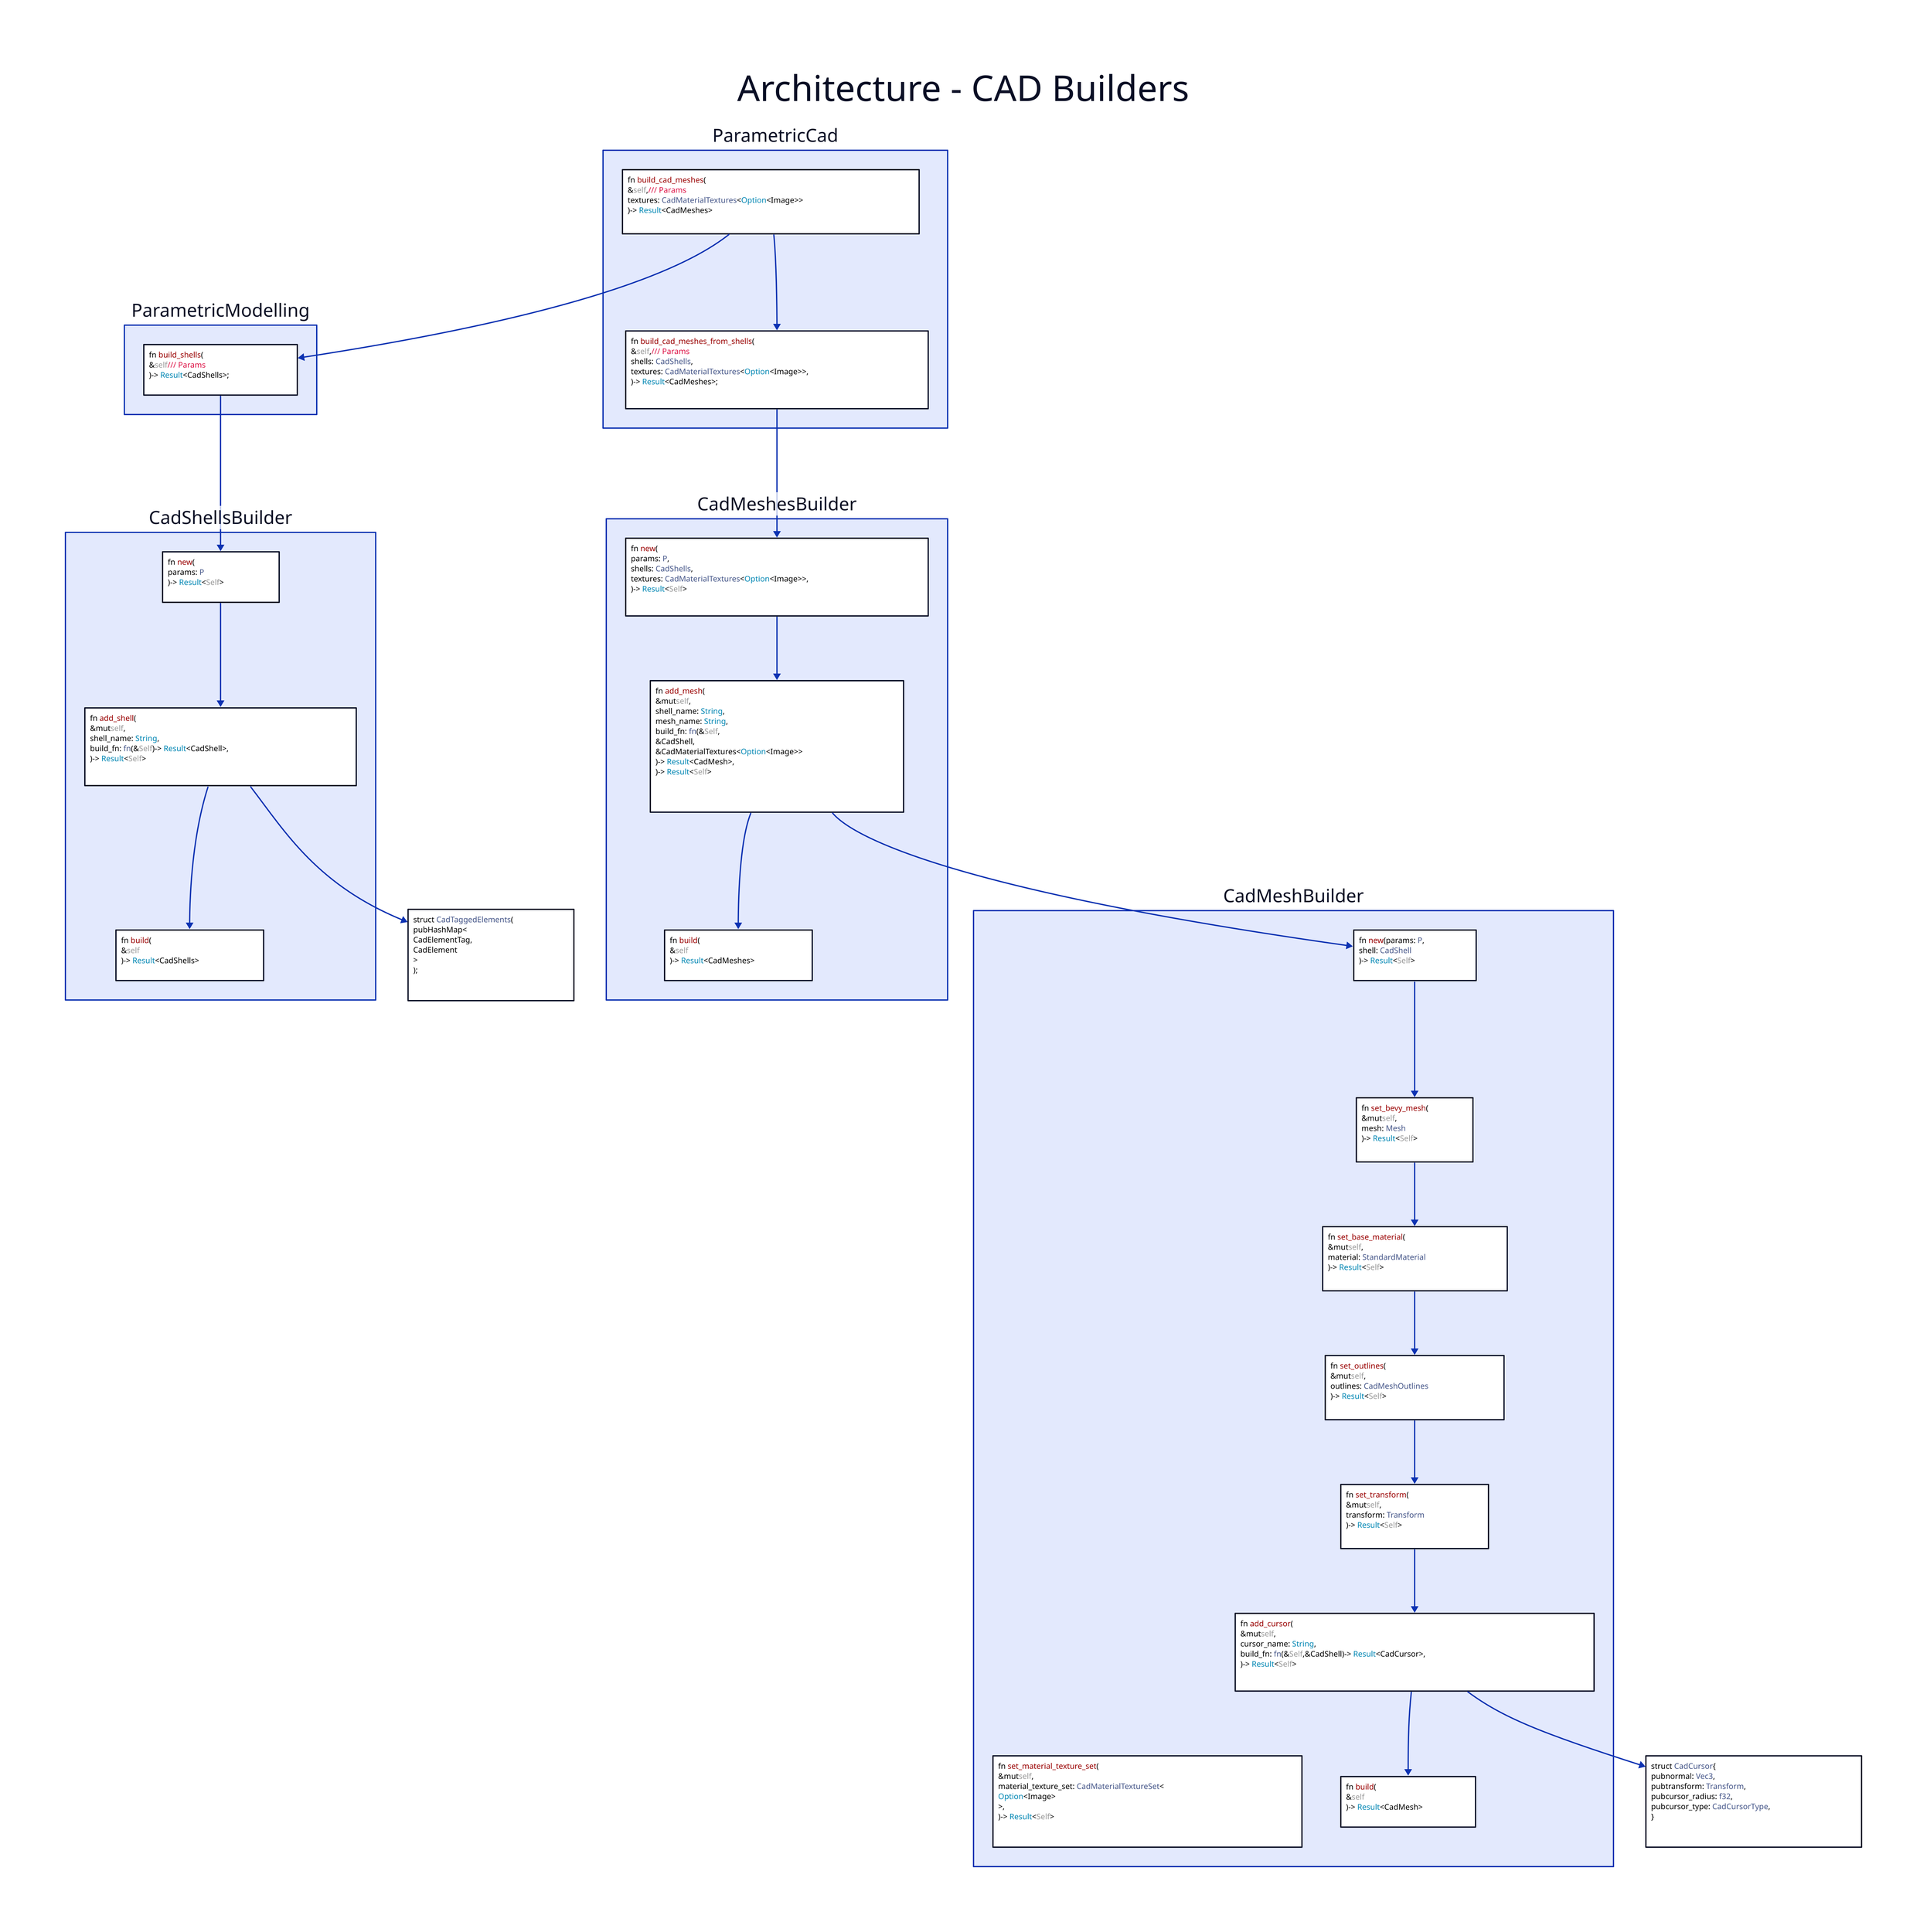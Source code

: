 # Architectire for a CAD builders.

# diagram settings...
direction: down

# heading...
Architecture - CAD Builders: {
  shape: text
  near: top-center
  style: {
    font-size: 55
  }
}

# impl traits on Params...
ParametricCad: {
  build_cad_meshes: |rust
    fn build_cad_meshes(
      &self, /// Params
      textures: CadMaterialTextures<Option<Image>>
      ) -> Result<CadMeshes> 
  |
  build_cad_meshes_from_shells: |rust
    fn build_cad_meshes_from_shells(
      &self, /// Params
      shells: CadShells,
      textures: CadMaterialTextures<Option<Image>>,
    ) -> Result<CadMeshes>;
  |
  # connections...
  build_cad_meshes -> build_cad_meshes_from_shells
}
ParametricModelling: {
  build_shells: |rust
    fn build_shells(
      &self /// Params
    ) -> Result<CadShells>;
  |
}
# structs...
CadShellsBuilder: {
  new: |rust
    fn new(
      params: P
    ) -> Result<Self>
  |

  add_shell: |rust
    fn add_shell(
      &mut self,
      shell_name: String,
      build_fn: fn(&Self) -> Result<CadShell>,
    ) -> Result<Self>
  |

  build: |rust
    fn build(
      &self
    ) -> Result<CadShells>
  |
  # connections...
  new -> add_shell -> build
}
CadTaggedElements: |rust
  struct CadTaggedElements(
    pub HashMap<
      CadElementTag, 
      CadElement
    >
  );
|
CadMeshesBuilder: {
  new: |rust
    fn new(
      params: P,
      shells: CadShells,
      textures: CadMaterialTextures<Option<Image>>,
    ) -> Result<Self>
  |

  add_mesh: |rust
    fn add_mesh(
      &mut self,
      shell_name: String,
      mesh_name: String,
      build_fn: fn(&Self, 
        &CadShell, 
        &CadMaterialTextures<Option<Image>>
        ) -> Result<CadMesh>,
    ) -> Result<Self> 
  |

  build: |rust
    fn build(
      &self
    ) -> Result<CadMeshes>
  |
  # connections...
  new -> add_mesh -> build
}
CadMeshBuilder: {
  new: |rust
    fn new(params: P, 
      shell: CadShell
    ) -> Result<Self>
  |

  set_bevy_mesh: |rust
    fn set_bevy_mesh(
      &mut self, 
      mesh: Mesh
    ) -> Result<Self>
  |

  set_base_material: |rust
    fn set_base_material(
      &mut self, 
      material: StandardMaterial
    ) -> Result<Self>
  |

  set_material_texture_set: |rust
    fn set_material_texture_set(
        &mut self,
        material_texture_set: CadMaterialTextureSet<
          Option<Image>
        >,
    ) -> Result<Self>
  |
  set_transform: |rust
    fn set_transform(
      &mut self, 
      transform: Transform
    ) -> Result<Self>
  |
  set_outlines: |rust
    fn set_outlines(
      &mut self, 
      outlines: CadMeshOutlines
    ) -> Result<Self>
  |
  add_cursor: |rust
    fn add_cursor(
        &mut self,
        cursor_name: String,
        build_fn: fn(&Self, &CadShell) -> Result<CadCursor>,
    ) -> Result<Self>
  |
  build: |rust
    fn build(
      &self
    ) -> Result<CadMesh>
  |
  # connections...
  new -> set_bevy_mesh -> set_base_material -> set_outlines -> set_transform -> add_cursor -> build
}
CadCursor: |rust
  struct CadCursor {
    pub normal: Vec3,
    pub transform: Transform,
    pub cursor_radius: f32,
    pub cursor_type: CadCursorType,
  }
|
# connections...
ParametricCad.build_cad_meshes -> ParametricModelling.build_shells
ParametricModelling.build_shells -> CadShellsBuilder.new
CadShellsBuilder.add_shell -> CadTaggedElements
ParametricCad.build_cad_meshes_from_shells -> CadMeshesBuilder.new
CadMeshesBuilder.add_mesh -> CadMeshBuilder.new
CadMeshBuilder.add_cursor -> CadCursor

